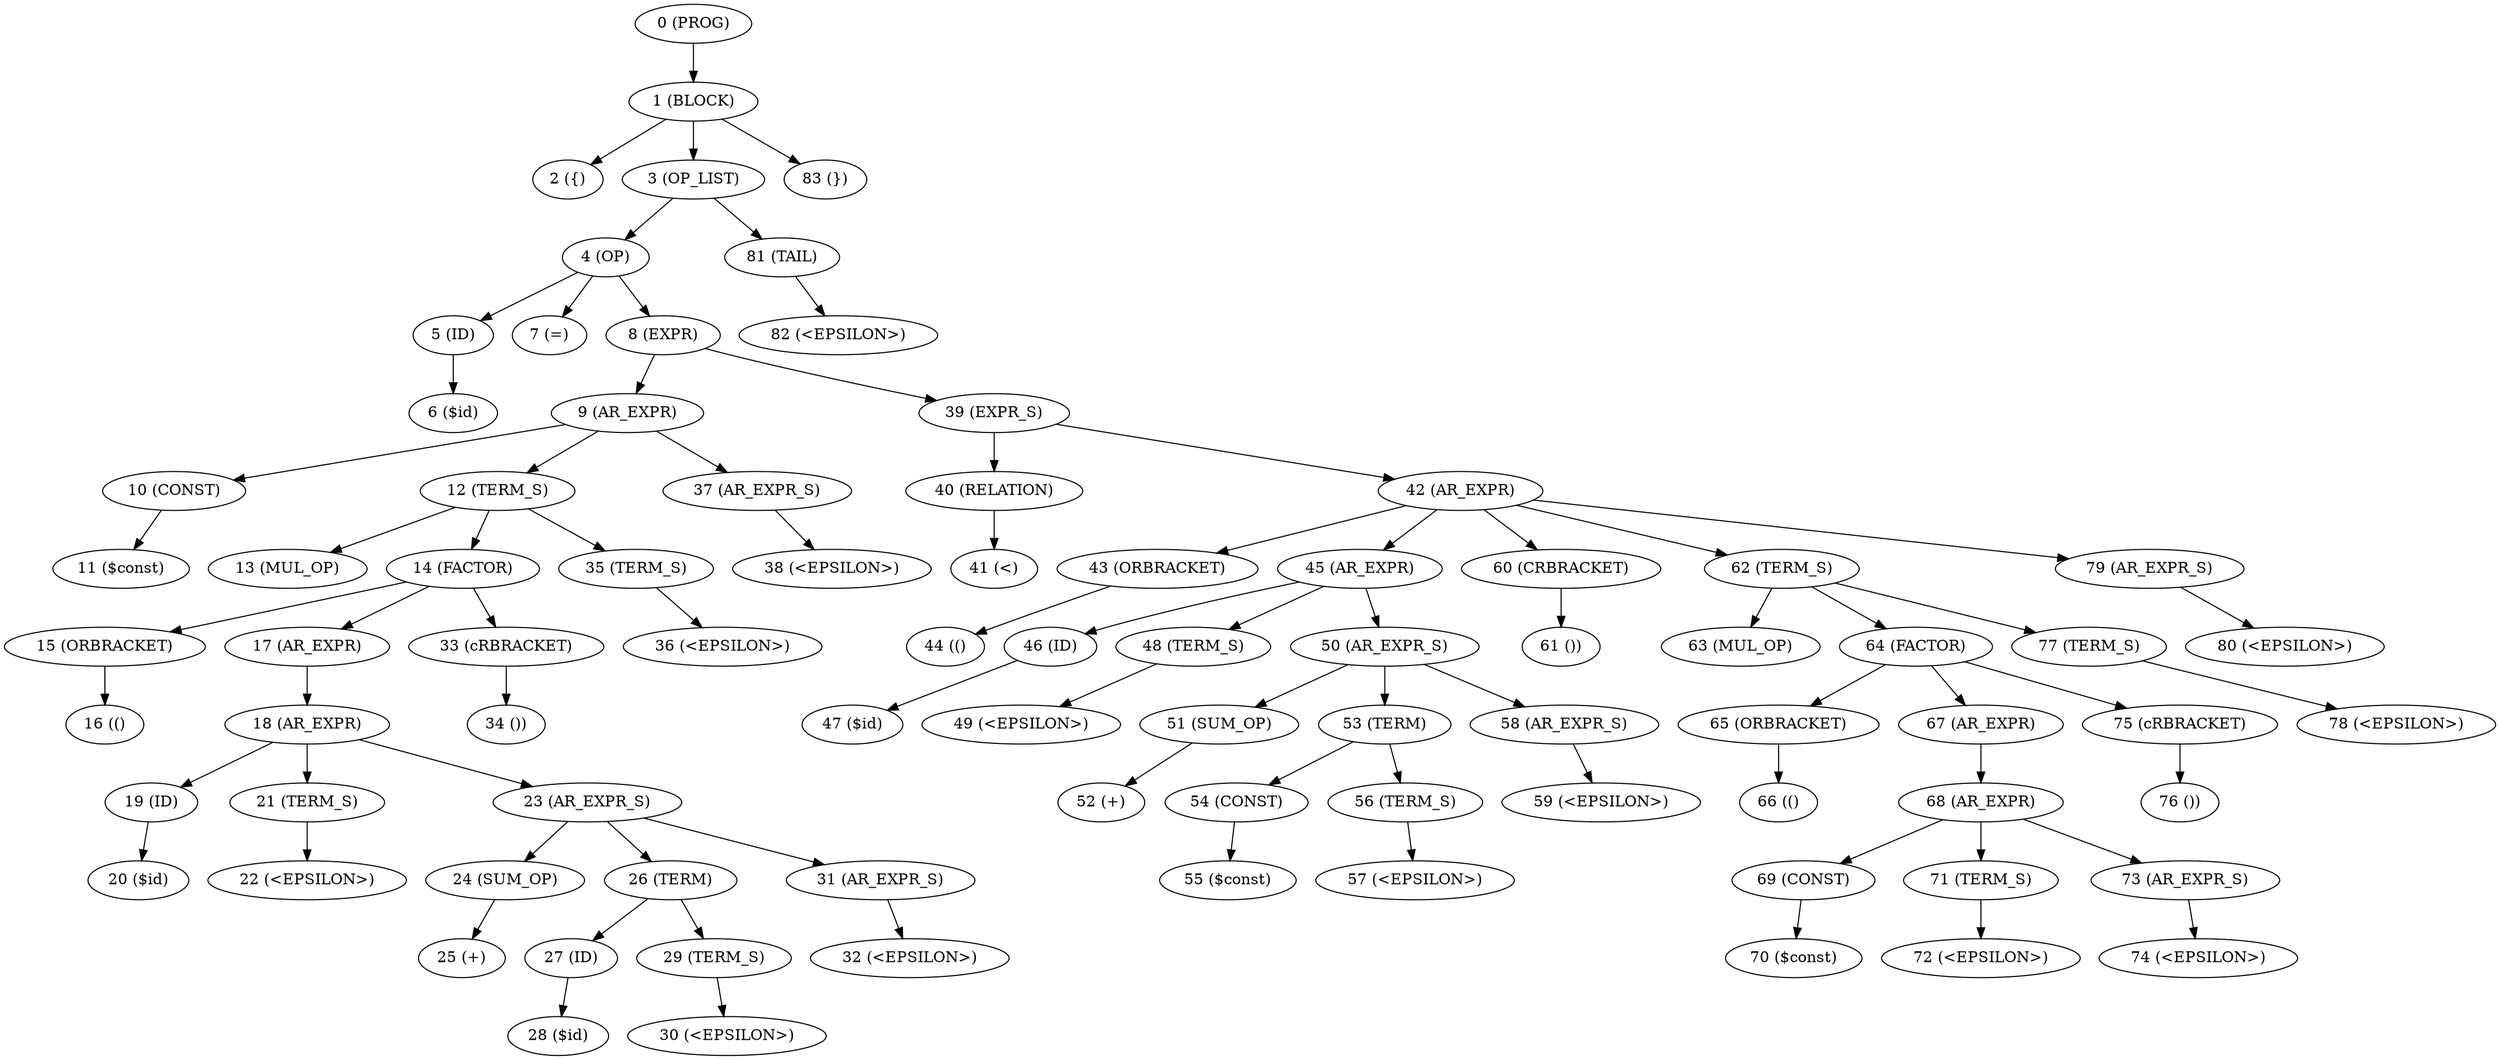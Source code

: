 digraph {
"0 (PROG)" -> "1 (BLOCK)" [label=""]
"1 (BLOCK)" -> "2 ({)" [label=""]
"1 (BLOCK)" -> "3 (OP_LIST)" [label=""]
"1 (BLOCK)" -> "83 (})" [label=""]
"2 ({)"
"3 (OP_LIST)" -> "4 (OP)" [label=""]
"3 (OP_LIST)" -> "81 (TAIL)" [label=""]
"4 (OP)" -> "5 (ID)" [label=""]
"4 (OP)" -> "7 (=)" [label=""]
"4 (OP)" -> "8 (EXPR)" [label=""]
"5 (ID)" -> "6 ($id)" [label=""]
"6 ($id)"
"7 (=)"
"8 (EXPR)" -> "9 (AR_EXPR)" [label=""]
"8 (EXPR)" -> "39 (EXPR_S)" [label=""]
"9 (AR_EXPR)" -> "10 (CONST)" [label=""]
"9 (AR_EXPR)" -> "12 (TERM_S)" [label=""]
"9 (AR_EXPR)" -> "37 (AR_EXPR_S)" [label=""]
"10 (CONST)" -> "11 ($const)" [label=""]
"11 ($const)"
"12 (TERM_S)" -> "13 (MUL_OP)" [label=""]
"12 (TERM_S)" -> "14 (FACTOR)" [label=""]
"12 (TERM_S)" -> "35 (TERM_S)" [label=""]
"13 (MUL_OP)"
"14 (FACTOR)" -> "15 (ORBRACKET)" [label=""]
"14 (FACTOR)" -> "17 (AR_EXPR)" [label=""]
"14 (FACTOR)" -> "33 (cRBRACKET)" [label=""]
"15 (ORBRACKET)" -> "16 (()" [label=""]
"16 (()"
"17 (AR_EXPR)" -> "18 (AR_EXPR)" [label=""]
"18 (AR_EXPR)" -> "19 (ID)" [label=""]
"18 (AR_EXPR)" -> "21 (TERM_S)" [label=""]
"18 (AR_EXPR)" -> "23 (AR_EXPR_S)" [label=""]
"19 (ID)" -> "20 ($id)" [label=""]
"20 ($id)"
"21 (TERM_S)" -> "22 (<EPSILON>)" [label=""]
"22 (<EPSILON>)"
"23 (AR_EXPR_S)" -> "24 (SUM_OP)" [label=""]
"23 (AR_EXPR_S)" -> "26 (TERM)" [label=""]
"23 (AR_EXPR_S)" -> "31 (AR_EXPR_S)" [label=""]
"24 (SUM_OP)" -> "25 (+)" [label=""]
"25 (+)"
"26 (TERM)" -> "27 (ID)" [label=""]
"26 (TERM)" -> "29 (TERM_S)" [label=""]
"27 (ID)" -> "28 ($id)" [label=""]
"28 ($id)"
"29 (TERM_S)" -> "30 (<EPSILON>)" [label=""]
"30 (<EPSILON>)"
"31 (AR_EXPR_S)" -> "32 (<EPSILON>)" [label=""]
"32 (<EPSILON>)"
"33 (cRBRACKET)" -> "34 ())" [label=""]
"34 ())"
"35 (TERM_S)" -> "36 (<EPSILON>)" [label=""]
"36 (<EPSILON>)"
"37 (AR_EXPR_S)" -> "38 (<EPSILON>)" [label=""]
"38 (<EPSILON>)"
"39 (EXPR_S)" -> "40 (RELATION)" [label=""]
"39 (EXPR_S)" -> "42 (AR_EXPR)" [label=""]
"40 (RELATION)" -> "41 (<)" [label=""]
"41 (<)"
"42 (AR_EXPR)" -> "43 (ORBRACKET)" [label=""]
"42 (AR_EXPR)" -> "45 (AR_EXPR)" [label=""]
"42 (AR_EXPR)" -> "60 (CRBRACKET)" [label=""]
"42 (AR_EXPR)" -> "62 (TERM_S)" [label=""]
"42 (AR_EXPR)" -> "79 (AR_EXPR_S)" [label=""]
"43 (ORBRACKET)" -> "44 (()" [label=""]
"44 (()"
"45 (AR_EXPR)" -> "46 (ID)" [label=""]
"45 (AR_EXPR)" -> "48 (TERM_S)" [label=""]
"45 (AR_EXPR)" -> "50 (AR_EXPR_S)" [label=""]
"46 (ID)" -> "47 ($id)" [label=""]
"47 ($id)"
"48 (TERM_S)" -> "49 (<EPSILON>)" [label=""]
"49 (<EPSILON>)"
"50 (AR_EXPR_S)" -> "51 (SUM_OP)" [label=""]
"50 (AR_EXPR_S)" -> "53 (TERM)" [label=""]
"50 (AR_EXPR_S)" -> "58 (AR_EXPR_S)" [label=""]
"51 (SUM_OP)" -> "52 (+)" [label=""]
"52 (+)"
"53 (TERM)" -> "54 (CONST)" [label=""]
"53 (TERM)" -> "56 (TERM_S)" [label=""]
"54 (CONST)" -> "55 ($const)" [label=""]
"55 ($const)"
"56 (TERM_S)" -> "57 (<EPSILON>)" [label=""]
"57 (<EPSILON>)"
"58 (AR_EXPR_S)" -> "59 (<EPSILON>)" [label=""]
"59 (<EPSILON>)"
"60 (CRBRACKET)" -> "61 ())" [label=""]
"61 ())"
"62 (TERM_S)" -> "63 (MUL_OP)" [label=""]
"62 (TERM_S)" -> "64 (FACTOR)" [label=""]
"62 (TERM_S)" -> "77 (TERM_S)" [label=""]
"63 (MUL_OP)"
"64 (FACTOR)" -> "65 (ORBRACKET)" [label=""]
"64 (FACTOR)" -> "67 (AR_EXPR)" [label=""]
"64 (FACTOR)" -> "75 (cRBRACKET)" [label=""]
"65 (ORBRACKET)" -> "66 (()" [label=""]
"66 (()"
"67 (AR_EXPR)" -> "68 (AR_EXPR)" [label=""]
"68 (AR_EXPR)" -> "69 (CONST)" [label=""]
"68 (AR_EXPR)" -> "71 (TERM_S)" [label=""]
"68 (AR_EXPR)" -> "73 (AR_EXPR_S)" [label=""]
"69 (CONST)" -> "70 ($const)" [label=""]
"70 ($const)"
"71 (TERM_S)" -> "72 (<EPSILON>)" [label=""]
"72 (<EPSILON>)"
"73 (AR_EXPR_S)" -> "74 (<EPSILON>)" [label=""]
"74 (<EPSILON>)"
"75 (cRBRACKET)" -> "76 ())" [label=""]
"76 ())"
"77 (TERM_S)" -> "78 (<EPSILON>)" [label=""]
"78 (<EPSILON>)"
"79 (AR_EXPR_S)" -> "80 (<EPSILON>)" [label=""]
"80 (<EPSILON>)"
"81 (TAIL)" -> "82 (<EPSILON>)" [label=""]
"82 (<EPSILON>)"
"83 (})"
}
